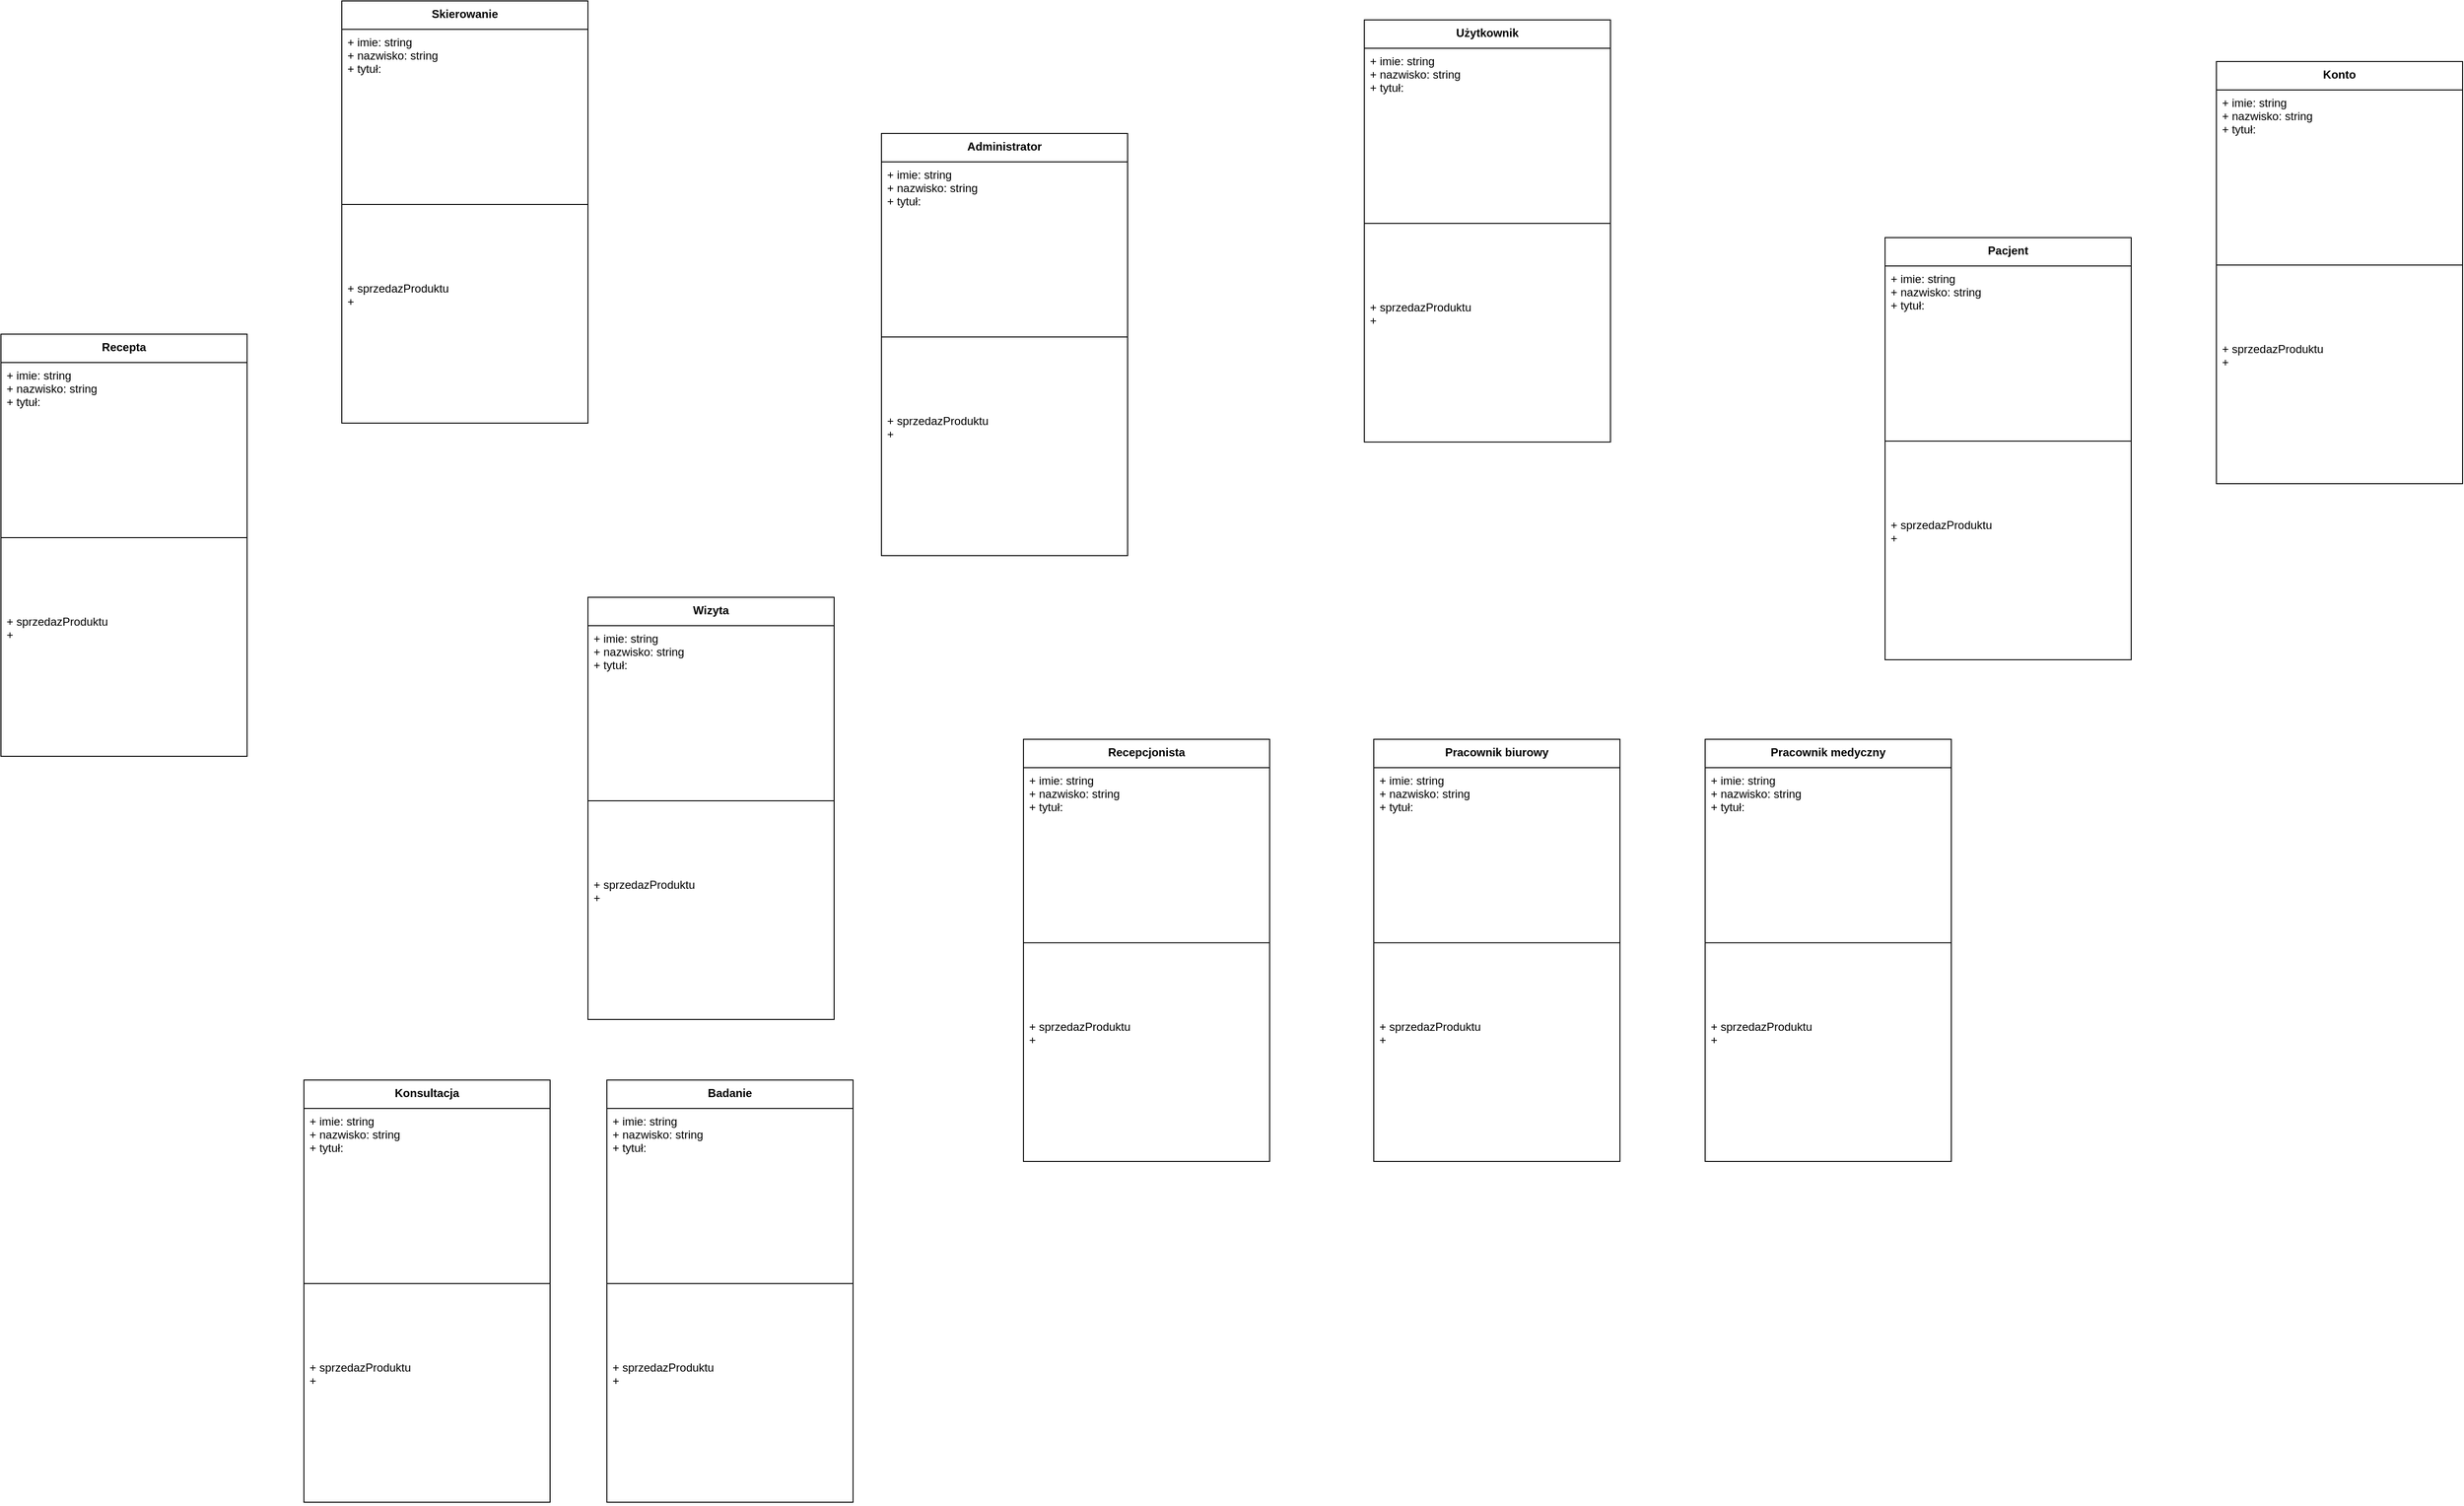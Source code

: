<mxfile version="18.0.2" type="github">
  <diagram id="C5RBs43oDa-KdzZeNtuy" name="Page-1">
    <mxGraphModel dx="2605" dy="983" grid="1" gridSize="10" guides="1" tooltips="1" connect="1" arrows="1" fold="1" page="1" pageScale="1" pageWidth="827" pageHeight="1169" math="0" shadow="0">
      <root>
        <mxCell id="WIyWlLk6GJQsqaUBKTNV-0" />
        <mxCell id="WIyWlLk6GJQsqaUBKTNV-1" parent="WIyWlLk6GJQsqaUBKTNV-0" />
        <mxCell id="dkLaDtRhMoR-S31tI9BL-0" value="Recepta" style="swimlane;fontStyle=1;align=center;verticalAlign=top;childLayout=stackLayout;horizontal=1;startSize=30;horizontalStack=0;resizeParent=1;resizeParentMax=0;resizeLast=0;collapsible=1;marginBottom=0;" vertex="1" parent="WIyWlLk6GJQsqaUBKTNV-1">
          <mxGeometry x="-640" y="362" width="260" height="446" as="geometry" />
        </mxCell>
        <mxCell id="dkLaDtRhMoR-S31tI9BL-1" value="+ imie: string&#xa;+ nazwisko: string&#xa;+ tytuł: " style="text;strokeColor=none;fillColor=none;align=left;verticalAlign=top;spacingLeft=4;spacingRight=4;overflow=hidden;rotatable=0;points=[[0,0.5],[1,0.5]];portConstraint=eastwest;" vertex="1" parent="dkLaDtRhMoR-S31tI9BL-0">
          <mxGeometry y="30" width="260" height="110" as="geometry" />
        </mxCell>
        <mxCell id="dkLaDtRhMoR-S31tI9BL-2" value="" style="line;strokeWidth=1;fillColor=none;align=left;verticalAlign=middle;spacingTop=-1;spacingLeft=3;spacingRight=3;rotatable=0;labelPosition=right;points=[];portConstraint=eastwest;" vertex="1" parent="dkLaDtRhMoR-S31tI9BL-0">
          <mxGeometry y="140" width="260" height="150" as="geometry" />
        </mxCell>
        <mxCell id="dkLaDtRhMoR-S31tI9BL-3" value="+ sprzedazProduktu&#xa;+ " style="text;strokeColor=none;fillColor=none;align=left;verticalAlign=top;spacingLeft=4;spacingRight=4;overflow=hidden;rotatable=0;points=[[0,0.5],[1,0.5]];portConstraint=eastwest;" vertex="1" parent="dkLaDtRhMoR-S31tI9BL-0">
          <mxGeometry y="290" width="260" height="156" as="geometry" />
        </mxCell>
        <mxCell id="dkLaDtRhMoR-S31tI9BL-4" value="Skierowanie" style="swimlane;fontStyle=1;align=center;verticalAlign=top;childLayout=stackLayout;horizontal=1;startSize=30;horizontalStack=0;resizeParent=1;resizeParentMax=0;resizeLast=0;collapsible=1;marginBottom=0;" vertex="1" parent="WIyWlLk6GJQsqaUBKTNV-1">
          <mxGeometry x="-280" y="10" width="260" height="446" as="geometry" />
        </mxCell>
        <mxCell id="dkLaDtRhMoR-S31tI9BL-5" value="+ imie: string&#xa;+ nazwisko: string&#xa;+ tytuł: " style="text;strokeColor=none;fillColor=none;align=left;verticalAlign=top;spacingLeft=4;spacingRight=4;overflow=hidden;rotatable=0;points=[[0,0.5],[1,0.5]];portConstraint=eastwest;" vertex="1" parent="dkLaDtRhMoR-S31tI9BL-4">
          <mxGeometry y="30" width="260" height="110" as="geometry" />
        </mxCell>
        <mxCell id="dkLaDtRhMoR-S31tI9BL-6" value="" style="line;strokeWidth=1;fillColor=none;align=left;verticalAlign=middle;spacingTop=-1;spacingLeft=3;spacingRight=3;rotatable=0;labelPosition=right;points=[];portConstraint=eastwest;" vertex="1" parent="dkLaDtRhMoR-S31tI9BL-4">
          <mxGeometry y="140" width="260" height="150" as="geometry" />
        </mxCell>
        <mxCell id="dkLaDtRhMoR-S31tI9BL-7" value="+ sprzedazProduktu&#xa;+ " style="text;strokeColor=none;fillColor=none;align=left;verticalAlign=top;spacingLeft=4;spacingRight=4;overflow=hidden;rotatable=0;points=[[0,0.5],[1,0.5]];portConstraint=eastwest;" vertex="1" parent="dkLaDtRhMoR-S31tI9BL-4">
          <mxGeometry y="290" width="260" height="156" as="geometry" />
        </mxCell>
        <mxCell id="dkLaDtRhMoR-S31tI9BL-8" value="Pacjent" style="swimlane;fontStyle=1;align=center;verticalAlign=top;childLayout=stackLayout;horizontal=1;startSize=30;horizontalStack=0;resizeParent=1;resizeParentMax=0;resizeLast=0;collapsible=1;marginBottom=0;" vertex="1" parent="WIyWlLk6GJQsqaUBKTNV-1">
          <mxGeometry x="1350" y="260" width="260" height="446" as="geometry" />
        </mxCell>
        <mxCell id="dkLaDtRhMoR-S31tI9BL-9" value="+ imie: string&#xa;+ nazwisko: string&#xa;+ tytuł: " style="text;strokeColor=none;fillColor=none;align=left;verticalAlign=top;spacingLeft=4;spacingRight=4;overflow=hidden;rotatable=0;points=[[0,0.5],[1,0.5]];portConstraint=eastwest;" vertex="1" parent="dkLaDtRhMoR-S31tI9BL-8">
          <mxGeometry y="30" width="260" height="110" as="geometry" />
        </mxCell>
        <mxCell id="dkLaDtRhMoR-S31tI9BL-10" value="" style="line;strokeWidth=1;fillColor=none;align=left;verticalAlign=middle;spacingTop=-1;spacingLeft=3;spacingRight=3;rotatable=0;labelPosition=right;points=[];portConstraint=eastwest;" vertex="1" parent="dkLaDtRhMoR-S31tI9BL-8">
          <mxGeometry y="140" width="260" height="150" as="geometry" />
        </mxCell>
        <mxCell id="dkLaDtRhMoR-S31tI9BL-11" value="+ sprzedazProduktu&#xa;+ " style="text;strokeColor=none;fillColor=none;align=left;verticalAlign=top;spacingLeft=4;spacingRight=4;overflow=hidden;rotatable=0;points=[[0,0.5],[1,0.5]];portConstraint=eastwest;" vertex="1" parent="dkLaDtRhMoR-S31tI9BL-8">
          <mxGeometry y="290" width="260" height="156" as="geometry" />
        </mxCell>
        <mxCell id="dkLaDtRhMoR-S31tI9BL-12" value="Użytkownik" style="swimlane;fontStyle=1;align=center;verticalAlign=top;childLayout=stackLayout;horizontal=1;startSize=30;horizontalStack=0;resizeParent=1;resizeParentMax=0;resizeLast=0;collapsible=1;marginBottom=0;" vertex="1" parent="WIyWlLk6GJQsqaUBKTNV-1">
          <mxGeometry x="800" y="30" width="260" height="446" as="geometry" />
        </mxCell>
        <mxCell id="dkLaDtRhMoR-S31tI9BL-13" value="+ imie: string&#xa;+ nazwisko: string&#xa;+ tytuł: " style="text;strokeColor=none;fillColor=none;align=left;verticalAlign=top;spacingLeft=4;spacingRight=4;overflow=hidden;rotatable=0;points=[[0,0.5],[1,0.5]];portConstraint=eastwest;" vertex="1" parent="dkLaDtRhMoR-S31tI9BL-12">
          <mxGeometry y="30" width="260" height="110" as="geometry" />
        </mxCell>
        <mxCell id="dkLaDtRhMoR-S31tI9BL-14" value="" style="line;strokeWidth=1;fillColor=none;align=left;verticalAlign=middle;spacingTop=-1;spacingLeft=3;spacingRight=3;rotatable=0;labelPosition=right;points=[];portConstraint=eastwest;" vertex="1" parent="dkLaDtRhMoR-S31tI9BL-12">
          <mxGeometry y="140" width="260" height="150" as="geometry" />
        </mxCell>
        <mxCell id="dkLaDtRhMoR-S31tI9BL-15" value="+ sprzedazProduktu&#xa;+ " style="text;strokeColor=none;fillColor=none;align=left;verticalAlign=top;spacingLeft=4;spacingRight=4;overflow=hidden;rotatable=0;points=[[0,0.5],[1,0.5]];portConstraint=eastwest;" vertex="1" parent="dkLaDtRhMoR-S31tI9BL-12">
          <mxGeometry y="290" width="260" height="156" as="geometry" />
        </mxCell>
        <mxCell id="dkLaDtRhMoR-S31tI9BL-16" value="Administrator" style="swimlane;fontStyle=1;align=center;verticalAlign=top;childLayout=stackLayout;horizontal=1;startSize=30;horizontalStack=0;resizeParent=1;resizeParentMax=0;resizeLast=0;collapsible=1;marginBottom=0;" vertex="1" parent="WIyWlLk6GJQsqaUBKTNV-1">
          <mxGeometry x="290" y="150" width="260" height="446" as="geometry" />
        </mxCell>
        <mxCell id="dkLaDtRhMoR-S31tI9BL-17" value="+ imie: string&#xa;+ nazwisko: string&#xa;+ tytuł: " style="text;strokeColor=none;fillColor=none;align=left;verticalAlign=top;spacingLeft=4;spacingRight=4;overflow=hidden;rotatable=0;points=[[0,0.5],[1,0.5]];portConstraint=eastwest;" vertex="1" parent="dkLaDtRhMoR-S31tI9BL-16">
          <mxGeometry y="30" width="260" height="110" as="geometry" />
        </mxCell>
        <mxCell id="dkLaDtRhMoR-S31tI9BL-18" value="" style="line;strokeWidth=1;fillColor=none;align=left;verticalAlign=middle;spacingTop=-1;spacingLeft=3;spacingRight=3;rotatable=0;labelPosition=right;points=[];portConstraint=eastwest;" vertex="1" parent="dkLaDtRhMoR-S31tI9BL-16">
          <mxGeometry y="140" width="260" height="150" as="geometry" />
        </mxCell>
        <mxCell id="dkLaDtRhMoR-S31tI9BL-19" value="+ sprzedazProduktu&#xa;+ " style="text;strokeColor=none;fillColor=none;align=left;verticalAlign=top;spacingLeft=4;spacingRight=4;overflow=hidden;rotatable=0;points=[[0,0.5],[1,0.5]];portConstraint=eastwest;" vertex="1" parent="dkLaDtRhMoR-S31tI9BL-16">
          <mxGeometry y="290" width="260" height="156" as="geometry" />
        </mxCell>
        <mxCell id="dkLaDtRhMoR-S31tI9BL-20" value="Pracownik medyczny" style="swimlane;fontStyle=1;align=center;verticalAlign=top;childLayout=stackLayout;horizontal=1;startSize=30;horizontalStack=0;resizeParent=1;resizeParentMax=0;resizeLast=0;collapsible=1;marginBottom=0;" vertex="1" parent="WIyWlLk6GJQsqaUBKTNV-1">
          <mxGeometry x="1160" y="790" width="260" height="446" as="geometry" />
        </mxCell>
        <mxCell id="dkLaDtRhMoR-S31tI9BL-21" value="+ imie: string&#xa;+ nazwisko: string&#xa;+ tytuł: " style="text;strokeColor=none;fillColor=none;align=left;verticalAlign=top;spacingLeft=4;spacingRight=4;overflow=hidden;rotatable=0;points=[[0,0.5],[1,0.5]];portConstraint=eastwest;" vertex="1" parent="dkLaDtRhMoR-S31tI9BL-20">
          <mxGeometry y="30" width="260" height="110" as="geometry" />
        </mxCell>
        <mxCell id="dkLaDtRhMoR-S31tI9BL-22" value="" style="line;strokeWidth=1;fillColor=none;align=left;verticalAlign=middle;spacingTop=-1;spacingLeft=3;spacingRight=3;rotatable=0;labelPosition=right;points=[];portConstraint=eastwest;" vertex="1" parent="dkLaDtRhMoR-S31tI9BL-20">
          <mxGeometry y="140" width="260" height="150" as="geometry" />
        </mxCell>
        <mxCell id="dkLaDtRhMoR-S31tI9BL-23" value="+ sprzedazProduktu&#xa;+ " style="text;strokeColor=none;fillColor=none;align=left;verticalAlign=top;spacingLeft=4;spacingRight=4;overflow=hidden;rotatable=0;points=[[0,0.5],[1,0.5]];portConstraint=eastwest;" vertex="1" parent="dkLaDtRhMoR-S31tI9BL-20">
          <mxGeometry y="290" width="260" height="156" as="geometry" />
        </mxCell>
        <mxCell id="dkLaDtRhMoR-S31tI9BL-24" value="Recepcjonista" style="swimlane;fontStyle=1;align=center;verticalAlign=top;childLayout=stackLayout;horizontal=1;startSize=30;horizontalStack=0;resizeParent=1;resizeParentMax=0;resizeLast=0;collapsible=1;marginBottom=0;" vertex="1" parent="WIyWlLk6GJQsqaUBKTNV-1">
          <mxGeometry x="440" y="790" width="260" height="446" as="geometry" />
        </mxCell>
        <mxCell id="dkLaDtRhMoR-S31tI9BL-25" value="+ imie: string&#xa;+ nazwisko: string&#xa;+ tytuł: " style="text;strokeColor=none;fillColor=none;align=left;verticalAlign=top;spacingLeft=4;spacingRight=4;overflow=hidden;rotatable=0;points=[[0,0.5],[1,0.5]];portConstraint=eastwest;" vertex="1" parent="dkLaDtRhMoR-S31tI9BL-24">
          <mxGeometry y="30" width="260" height="110" as="geometry" />
        </mxCell>
        <mxCell id="dkLaDtRhMoR-S31tI9BL-26" value="" style="line;strokeWidth=1;fillColor=none;align=left;verticalAlign=middle;spacingTop=-1;spacingLeft=3;spacingRight=3;rotatable=0;labelPosition=right;points=[];portConstraint=eastwest;" vertex="1" parent="dkLaDtRhMoR-S31tI9BL-24">
          <mxGeometry y="140" width="260" height="150" as="geometry" />
        </mxCell>
        <mxCell id="dkLaDtRhMoR-S31tI9BL-27" value="+ sprzedazProduktu&#xa;+ " style="text;strokeColor=none;fillColor=none;align=left;verticalAlign=top;spacingLeft=4;spacingRight=4;overflow=hidden;rotatable=0;points=[[0,0.5],[1,0.5]];portConstraint=eastwest;" vertex="1" parent="dkLaDtRhMoR-S31tI9BL-24">
          <mxGeometry y="290" width="260" height="156" as="geometry" />
        </mxCell>
        <mxCell id="dkLaDtRhMoR-S31tI9BL-28" value="Pracownik biurowy" style="swimlane;fontStyle=1;align=center;verticalAlign=top;childLayout=stackLayout;horizontal=1;startSize=30;horizontalStack=0;resizeParent=1;resizeParentMax=0;resizeLast=0;collapsible=1;marginBottom=0;" vertex="1" parent="WIyWlLk6GJQsqaUBKTNV-1">
          <mxGeometry x="810" y="790" width="260" height="446" as="geometry" />
        </mxCell>
        <mxCell id="dkLaDtRhMoR-S31tI9BL-29" value="+ imie: string&#xa;+ nazwisko: string&#xa;+ tytuł: " style="text;strokeColor=none;fillColor=none;align=left;verticalAlign=top;spacingLeft=4;spacingRight=4;overflow=hidden;rotatable=0;points=[[0,0.5],[1,0.5]];portConstraint=eastwest;" vertex="1" parent="dkLaDtRhMoR-S31tI9BL-28">
          <mxGeometry y="30" width="260" height="110" as="geometry" />
        </mxCell>
        <mxCell id="dkLaDtRhMoR-S31tI9BL-30" value="" style="line;strokeWidth=1;fillColor=none;align=left;verticalAlign=middle;spacingTop=-1;spacingLeft=3;spacingRight=3;rotatable=0;labelPosition=right;points=[];portConstraint=eastwest;" vertex="1" parent="dkLaDtRhMoR-S31tI9BL-28">
          <mxGeometry y="140" width="260" height="150" as="geometry" />
        </mxCell>
        <mxCell id="dkLaDtRhMoR-S31tI9BL-31" value="+ sprzedazProduktu&#xa;+ " style="text;strokeColor=none;fillColor=none;align=left;verticalAlign=top;spacingLeft=4;spacingRight=4;overflow=hidden;rotatable=0;points=[[0,0.5],[1,0.5]];portConstraint=eastwest;" vertex="1" parent="dkLaDtRhMoR-S31tI9BL-28">
          <mxGeometry y="290" width="260" height="156" as="geometry" />
        </mxCell>
        <mxCell id="dkLaDtRhMoR-S31tI9BL-32" value="Wizyta" style="swimlane;fontStyle=1;align=center;verticalAlign=top;childLayout=stackLayout;horizontal=1;startSize=30;horizontalStack=0;resizeParent=1;resizeParentMax=0;resizeLast=0;collapsible=1;marginBottom=0;" vertex="1" parent="WIyWlLk6GJQsqaUBKTNV-1">
          <mxGeometry x="-20" y="640" width="260" height="446" as="geometry" />
        </mxCell>
        <mxCell id="dkLaDtRhMoR-S31tI9BL-33" value="+ imie: string&#xa;+ nazwisko: string&#xa;+ tytuł: " style="text;strokeColor=none;fillColor=none;align=left;verticalAlign=top;spacingLeft=4;spacingRight=4;overflow=hidden;rotatable=0;points=[[0,0.5],[1,0.5]];portConstraint=eastwest;" vertex="1" parent="dkLaDtRhMoR-S31tI9BL-32">
          <mxGeometry y="30" width="260" height="110" as="geometry" />
        </mxCell>
        <mxCell id="dkLaDtRhMoR-S31tI9BL-34" value="" style="line;strokeWidth=1;fillColor=none;align=left;verticalAlign=middle;spacingTop=-1;spacingLeft=3;spacingRight=3;rotatable=0;labelPosition=right;points=[];portConstraint=eastwest;" vertex="1" parent="dkLaDtRhMoR-S31tI9BL-32">
          <mxGeometry y="140" width="260" height="150" as="geometry" />
        </mxCell>
        <mxCell id="dkLaDtRhMoR-S31tI9BL-35" value="+ sprzedazProduktu&#xa;+ " style="text;strokeColor=none;fillColor=none;align=left;verticalAlign=top;spacingLeft=4;spacingRight=4;overflow=hidden;rotatable=0;points=[[0,0.5],[1,0.5]];portConstraint=eastwest;" vertex="1" parent="dkLaDtRhMoR-S31tI9BL-32">
          <mxGeometry y="290" width="260" height="156" as="geometry" />
        </mxCell>
        <mxCell id="dkLaDtRhMoR-S31tI9BL-36" value="Konto" style="swimlane;fontStyle=1;align=center;verticalAlign=top;childLayout=stackLayout;horizontal=1;startSize=30;horizontalStack=0;resizeParent=1;resizeParentMax=0;resizeLast=0;collapsible=1;marginBottom=0;" vertex="1" parent="WIyWlLk6GJQsqaUBKTNV-1">
          <mxGeometry x="1700" y="74" width="260" height="446" as="geometry" />
        </mxCell>
        <mxCell id="dkLaDtRhMoR-S31tI9BL-37" value="+ imie: string&#xa;+ nazwisko: string&#xa;+ tytuł: " style="text;strokeColor=none;fillColor=none;align=left;verticalAlign=top;spacingLeft=4;spacingRight=4;overflow=hidden;rotatable=0;points=[[0,0.5],[1,0.5]];portConstraint=eastwest;" vertex="1" parent="dkLaDtRhMoR-S31tI9BL-36">
          <mxGeometry y="30" width="260" height="110" as="geometry" />
        </mxCell>
        <mxCell id="dkLaDtRhMoR-S31tI9BL-38" value="" style="line;strokeWidth=1;fillColor=none;align=left;verticalAlign=middle;spacingTop=-1;spacingLeft=3;spacingRight=3;rotatable=0;labelPosition=right;points=[];portConstraint=eastwest;" vertex="1" parent="dkLaDtRhMoR-S31tI9BL-36">
          <mxGeometry y="140" width="260" height="150" as="geometry" />
        </mxCell>
        <mxCell id="dkLaDtRhMoR-S31tI9BL-39" value="+ sprzedazProduktu&#xa;+ " style="text;strokeColor=none;fillColor=none;align=left;verticalAlign=top;spacingLeft=4;spacingRight=4;overflow=hidden;rotatable=0;points=[[0,0.5],[1,0.5]];portConstraint=eastwest;" vertex="1" parent="dkLaDtRhMoR-S31tI9BL-36">
          <mxGeometry y="290" width="260" height="156" as="geometry" />
        </mxCell>
        <mxCell id="dkLaDtRhMoR-S31tI9BL-40" value="Badanie" style="swimlane;fontStyle=1;align=center;verticalAlign=top;childLayout=stackLayout;horizontal=1;startSize=30;horizontalStack=0;resizeParent=1;resizeParentMax=0;resizeLast=0;collapsible=1;marginBottom=0;" vertex="1" parent="WIyWlLk6GJQsqaUBKTNV-1">
          <mxGeometry y="1150" width="260" height="446" as="geometry" />
        </mxCell>
        <mxCell id="dkLaDtRhMoR-S31tI9BL-41" value="+ imie: string&#xa;+ nazwisko: string&#xa;+ tytuł: " style="text;strokeColor=none;fillColor=none;align=left;verticalAlign=top;spacingLeft=4;spacingRight=4;overflow=hidden;rotatable=0;points=[[0,0.5],[1,0.5]];portConstraint=eastwest;" vertex="1" parent="dkLaDtRhMoR-S31tI9BL-40">
          <mxGeometry y="30" width="260" height="110" as="geometry" />
        </mxCell>
        <mxCell id="dkLaDtRhMoR-S31tI9BL-42" value="" style="line;strokeWidth=1;fillColor=none;align=left;verticalAlign=middle;spacingTop=-1;spacingLeft=3;spacingRight=3;rotatable=0;labelPosition=right;points=[];portConstraint=eastwest;" vertex="1" parent="dkLaDtRhMoR-S31tI9BL-40">
          <mxGeometry y="140" width="260" height="150" as="geometry" />
        </mxCell>
        <mxCell id="dkLaDtRhMoR-S31tI9BL-43" value="+ sprzedazProduktu&#xa;+ " style="text;strokeColor=none;fillColor=none;align=left;verticalAlign=top;spacingLeft=4;spacingRight=4;overflow=hidden;rotatable=0;points=[[0,0.5],[1,0.5]];portConstraint=eastwest;" vertex="1" parent="dkLaDtRhMoR-S31tI9BL-40">
          <mxGeometry y="290" width="260" height="156" as="geometry" />
        </mxCell>
        <mxCell id="dkLaDtRhMoR-S31tI9BL-44" value="Konsultacja" style="swimlane;fontStyle=1;align=center;verticalAlign=top;childLayout=stackLayout;horizontal=1;startSize=30;horizontalStack=0;resizeParent=1;resizeParentMax=0;resizeLast=0;collapsible=1;marginBottom=0;" vertex="1" parent="WIyWlLk6GJQsqaUBKTNV-1">
          <mxGeometry x="-320" y="1150" width="260" height="446" as="geometry" />
        </mxCell>
        <mxCell id="dkLaDtRhMoR-S31tI9BL-45" value="+ imie: string&#xa;+ nazwisko: string&#xa;+ tytuł: " style="text;strokeColor=none;fillColor=none;align=left;verticalAlign=top;spacingLeft=4;spacingRight=4;overflow=hidden;rotatable=0;points=[[0,0.5],[1,0.5]];portConstraint=eastwest;" vertex="1" parent="dkLaDtRhMoR-S31tI9BL-44">
          <mxGeometry y="30" width="260" height="110" as="geometry" />
        </mxCell>
        <mxCell id="dkLaDtRhMoR-S31tI9BL-46" value="" style="line;strokeWidth=1;fillColor=none;align=left;verticalAlign=middle;spacingTop=-1;spacingLeft=3;spacingRight=3;rotatable=0;labelPosition=right;points=[];portConstraint=eastwest;" vertex="1" parent="dkLaDtRhMoR-S31tI9BL-44">
          <mxGeometry y="140" width="260" height="150" as="geometry" />
        </mxCell>
        <mxCell id="dkLaDtRhMoR-S31tI9BL-47" value="+ sprzedazProduktu&#xa;+ " style="text;strokeColor=none;fillColor=none;align=left;verticalAlign=top;spacingLeft=4;spacingRight=4;overflow=hidden;rotatable=0;points=[[0,0.5],[1,0.5]];portConstraint=eastwest;" vertex="1" parent="dkLaDtRhMoR-S31tI9BL-44">
          <mxGeometry y="290" width="260" height="156" as="geometry" />
        </mxCell>
      </root>
    </mxGraphModel>
  </diagram>
</mxfile>
